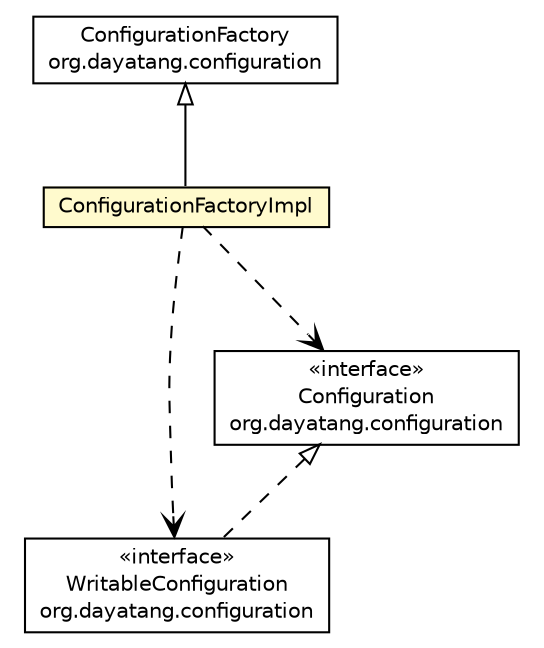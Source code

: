 #!/usr/local/bin/dot
#
# Class diagram 
# Generated by UMLGraph version R5_6_6-8-g8d7759 (http://www.umlgraph.org/)
#

digraph G {
	edge [fontname="Helvetica",fontsize=10,labelfontname="Helvetica",labelfontsize=10];
	node [fontname="Helvetica",fontsize=10,shape=plaintext];
	nodesep=0.25;
	ranksep=0.5;
	// org.dayatang.configuration.WritableConfiguration
	c130 [label=<<table title="org.dayatang.configuration.WritableConfiguration" border="0" cellborder="1" cellspacing="0" cellpadding="2" port="p" href="../WritableConfiguration.html">
		<tr><td><table border="0" cellspacing="0" cellpadding="1">
<tr><td align="center" balign="center"> &#171;interface&#187; </td></tr>
<tr><td align="center" balign="center"> WritableConfiguration </td></tr>
<tr><td align="center" balign="center"> org.dayatang.configuration </td></tr>
		</table></td></tr>
		</table>>, URL="../WritableConfiguration.html", fontname="Helvetica", fontcolor="black", fontsize=10.0];
	// org.dayatang.configuration.ConfigurationFactory
	c131 [label=<<table title="org.dayatang.configuration.ConfigurationFactory" border="0" cellborder="1" cellspacing="0" cellpadding="2" port="p" href="../ConfigurationFactory.html">
		<tr><td><table border="0" cellspacing="0" cellpadding="1">
<tr><td align="center" balign="center"> ConfigurationFactory </td></tr>
<tr><td align="center" balign="center"> org.dayatang.configuration </td></tr>
		</table></td></tr>
		</table>>, URL="../ConfigurationFactory.html", fontname="Helvetica", fontcolor="black", fontsize=10.0];
	// org.dayatang.configuration.Configuration
	c133 [label=<<table title="org.dayatang.configuration.Configuration" border="0" cellborder="1" cellspacing="0" cellpadding="2" port="p" href="../Configuration.html">
		<tr><td><table border="0" cellspacing="0" cellpadding="1">
<tr><td align="center" balign="center"> &#171;interface&#187; </td></tr>
<tr><td align="center" balign="center"> Configuration </td></tr>
<tr><td align="center" balign="center"> org.dayatang.configuration </td></tr>
		</table></td></tr>
		</table>>, URL="../Configuration.html", fontname="Helvetica", fontcolor="black", fontsize=10.0];
	// org.dayatang.configuration.impl.ConfigurationFactoryImpl
	c139 [label=<<table title="org.dayatang.configuration.impl.ConfigurationFactoryImpl" border="0" cellborder="1" cellspacing="0" cellpadding="2" port="p" bgcolor="lemonChiffon" href="./ConfigurationFactoryImpl.html">
		<tr><td><table border="0" cellspacing="0" cellpadding="1">
<tr><td align="center" balign="center"> ConfigurationFactoryImpl </td></tr>
		</table></td></tr>
		</table>>, URL="./ConfigurationFactoryImpl.html", fontname="Helvetica", fontcolor="black", fontsize=10.0];
	//org.dayatang.configuration.WritableConfiguration implements org.dayatang.configuration.Configuration
	c133:p -> c130:p [dir=back,arrowtail=empty,style=dashed];
	//org.dayatang.configuration.impl.ConfigurationFactoryImpl extends org.dayatang.configuration.ConfigurationFactory
	c131:p -> c139:p [dir=back,arrowtail=empty];
	// org.dayatang.configuration.impl.ConfigurationFactoryImpl DEPEND org.dayatang.configuration.Configuration
	c139:p -> c133:p [taillabel="", label=" "headlabel="", fontname="Helvetica", fontcolor="black", fontsize=10.0, color="black", arrowhead=open, style=dashed];
	// org.dayatang.configuration.impl.ConfigurationFactoryImpl DEPEND org.dayatang.configuration.WritableConfiguration
	c139:p -> c130:p [taillabel="", label=" "headlabel="", fontname="Helvetica", fontcolor="black", fontsize=10.0, color="black", arrowhead=open, style=dashed];
}

